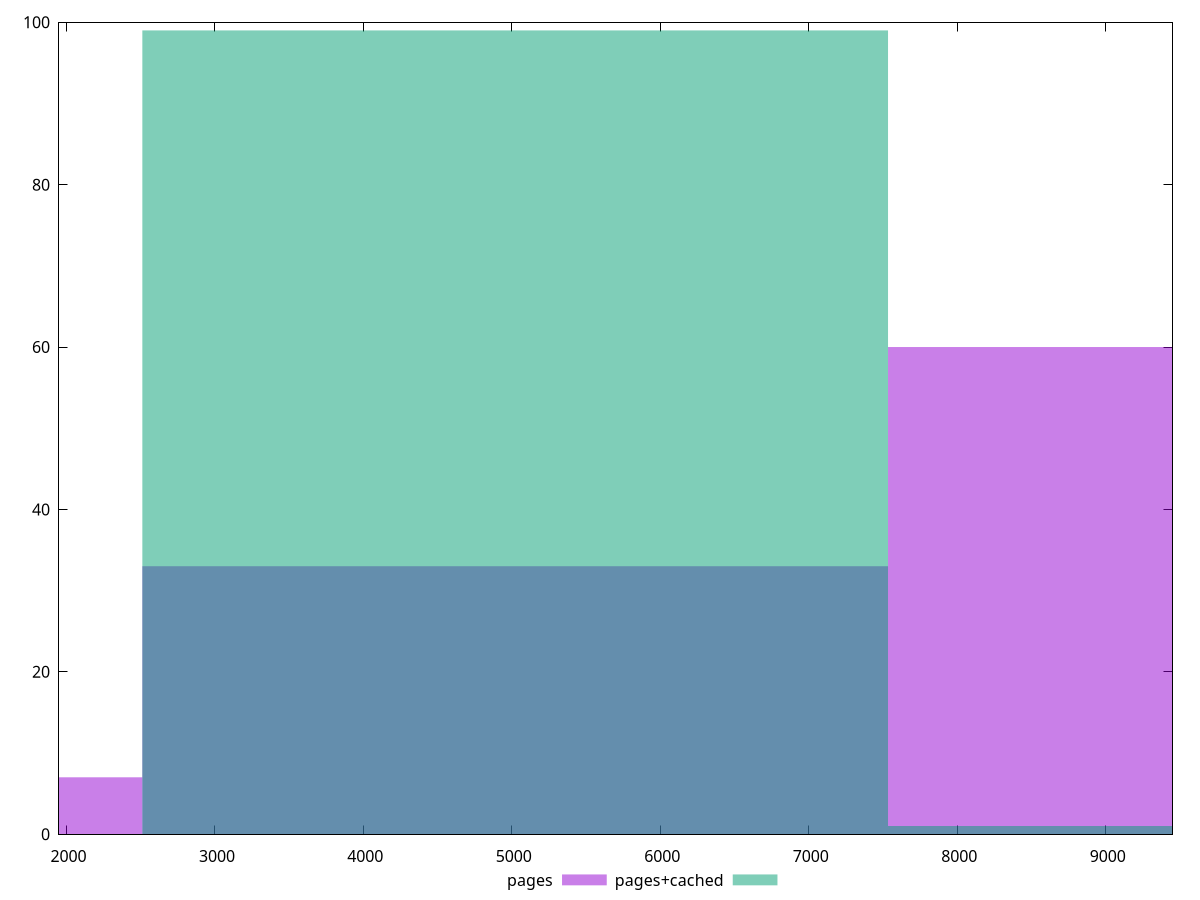 reset

$pages <<EOF
10045.255363940578 60
5022.627681970289 33
0 7
EOF

$pagesCached <<EOF
10045.255363940578 1
5022.627681970289 99
EOF

set key outside below
set boxwidth 5022.627681970289
set xrange [1950:9450]
set yrange [0:100]
set trange [0:100]
set style fill transparent solid 0.5 noborder
set terminal svg size 640, 500 enhanced background rgb 'white'
set output "report_00011_2021-02-09T10:53:21.242Z/uses-text-compression/comparison/histogram/0_vs_1.svg"

plot $pages title "pages" with boxes, \
     $pagesCached title "pages+cached" with boxes

reset
